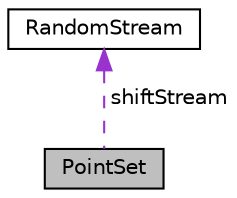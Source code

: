 digraph "PointSet"
{
 // INTERACTIVE_SVG=YES
  bgcolor="transparent";
  edge [fontname="Helvetica",fontsize="10",labelfontname="Helvetica",labelfontsize="10"];
  node [fontname="Helvetica",fontsize="10",shape=record];
  Node37 [label="PointSet",height=0.2,width=0.4,color="black", fillcolor="grey75", style="filled", fontcolor="black"];
  Node38 -> Node37 [dir="back",color="darkorchid3",fontsize="10",style="dashed",label=" shiftStream" ,fontname="Helvetica"];
  Node38 [label="RandomStream",height=0.2,width=0.4,color="black",URL="$d1/d7c/interfaceumontreal_1_1ssj_1_1rng_1_1RandomStream.html",tooltip="This interface defines the basic structures to handle multiple streams of uniform (pseudo)random numb..."];
}
